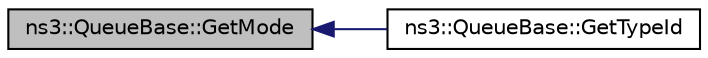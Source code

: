 digraph "ns3::QueueBase::GetMode"
{
  edge [fontname="Helvetica",fontsize="10",labelfontname="Helvetica",labelfontsize="10"];
  node [fontname="Helvetica",fontsize="10",shape=record];
  rankdir="LR";
  Node1 [label="ns3::QueueBase::GetMode",height=0.2,width=0.4,color="black", fillcolor="grey75", style="filled", fontcolor="black"];
  Node1 -> Node2 [dir="back",color="midnightblue",fontsize="10",style="solid"];
  Node2 [label="ns3::QueueBase::GetTypeId",height=0.2,width=0.4,color="black", fillcolor="white", style="filled",URL="$df/dbd/classns3_1_1QueueBase.html#add3b6a5d65660fb27127044315fb62cd",tooltip="Get the type ID. "];
}
